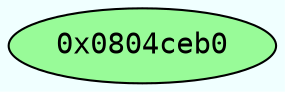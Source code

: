 digraph code {
	graph [bgcolor=azure fontsize=8 fontname="Courier" splines="ortho"];
	node [fillcolor=gray style=filled];
	edge [arrowhead="normal"];
	"0x0804ceb0" [URL="sym.__libc_csu_fini/0x0804ceb0", fillcolor="palegreen",color="black", fontname="Courier",label="0x0804ceb0"]
}
